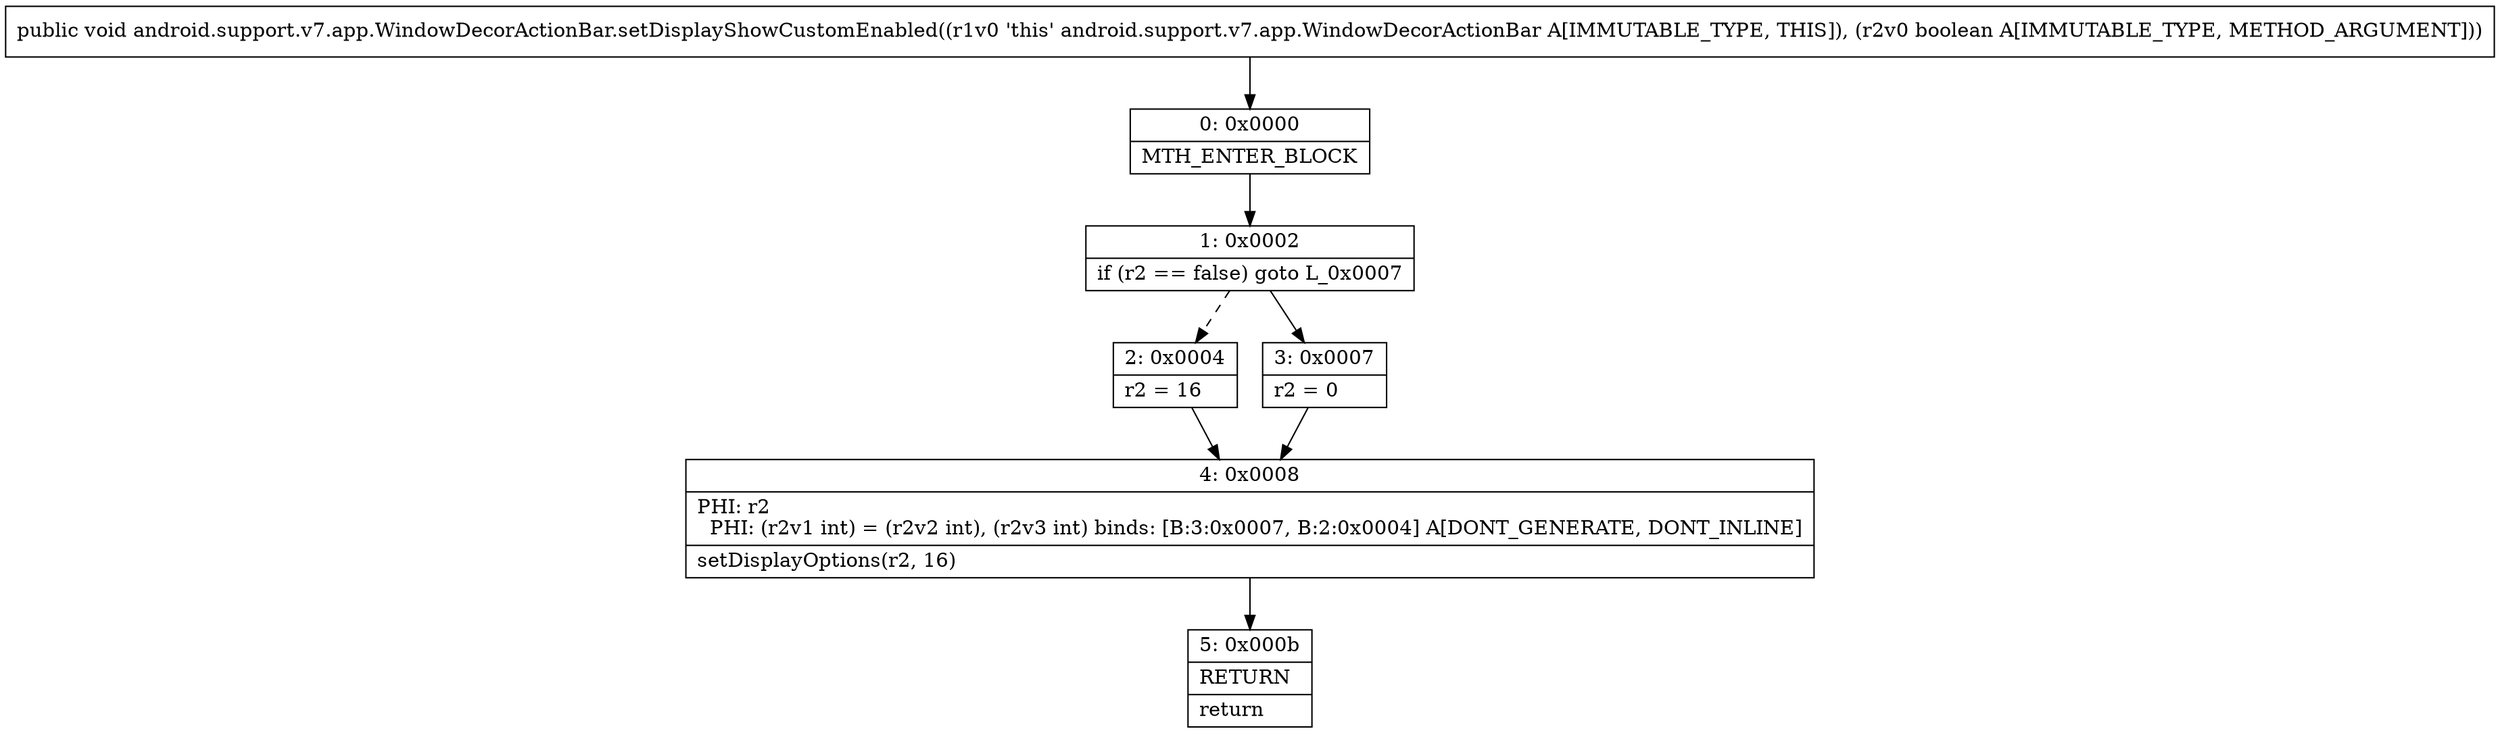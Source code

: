 digraph "CFG forandroid.support.v7.app.WindowDecorActionBar.setDisplayShowCustomEnabled(Z)V" {
Node_0 [shape=record,label="{0\:\ 0x0000|MTH_ENTER_BLOCK\l}"];
Node_1 [shape=record,label="{1\:\ 0x0002|if (r2 == false) goto L_0x0007\l}"];
Node_2 [shape=record,label="{2\:\ 0x0004|r2 = 16\l}"];
Node_3 [shape=record,label="{3\:\ 0x0007|r2 = 0\l}"];
Node_4 [shape=record,label="{4\:\ 0x0008|PHI: r2 \l  PHI: (r2v1 int) = (r2v2 int), (r2v3 int) binds: [B:3:0x0007, B:2:0x0004] A[DONT_GENERATE, DONT_INLINE]\l|setDisplayOptions(r2, 16)\l}"];
Node_5 [shape=record,label="{5\:\ 0x000b|RETURN\l|return\l}"];
MethodNode[shape=record,label="{public void android.support.v7.app.WindowDecorActionBar.setDisplayShowCustomEnabled((r1v0 'this' android.support.v7.app.WindowDecorActionBar A[IMMUTABLE_TYPE, THIS]), (r2v0 boolean A[IMMUTABLE_TYPE, METHOD_ARGUMENT])) }"];
MethodNode -> Node_0;
Node_0 -> Node_1;
Node_1 -> Node_2[style=dashed];
Node_1 -> Node_3;
Node_2 -> Node_4;
Node_3 -> Node_4;
Node_4 -> Node_5;
}

